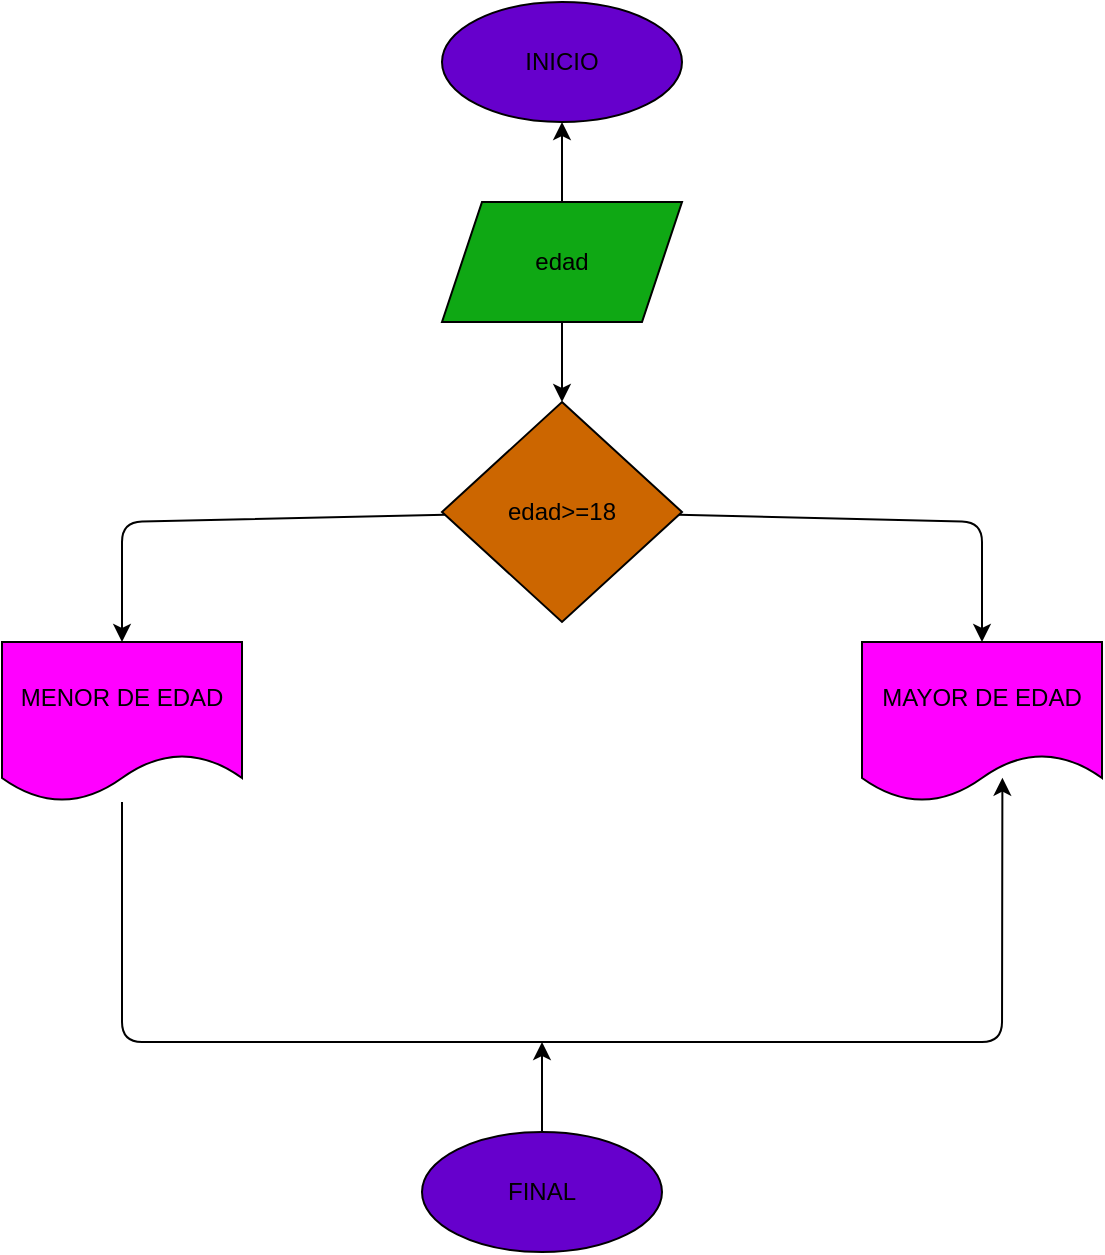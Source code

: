 <mxfile>
    <diagram id="7TX8o7tcfp7BSObOm_UU" name="Página-1">
        <mxGraphModel dx="662" dy="357" grid="1" gridSize="10" guides="1" tooltips="1" connect="1" arrows="1" fold="1" page="1" pageScale="1" pageWidth="827" pageHeight="1169" math="0" shadow="0">
            <root>
                <mxCell id="0"/>
                <mxCell id="1" parent="0"/>
                <mxCell id="4" value="" style="edgeStyle=none;html=1;" edge="1" parent="1" source="2" target="3">
                    <mxGeometry relative="1" as="geometry"/>
                </mxCell>
                <mxCell id="6" value="" style="edgeStyle=none;html=1;" edge="1" parent="1" source="2" target="5">
                    <mxGeometry relative="1" as="geometry"/>
                </mxCell>
                <mxCell id="2" value="edad" style="shape=parallelogram;perimeter=parallelogramPerimeter;whiteSpace=wrap;html=1;fixedSize=1;fillColor=#0FA814;" vertex="1" parent="1">
                    <mxGeometry x="280" y="120" width="120" height="60" as="geometry"/>
                </mxCell>
                <mxCell id="3" value="INICIO" style="ellipse;whiteSpace=wrap;html=1;fillColor=#6600CC;" vertex="1" parent="1">
                    <mxGeometry x="280" y="20" width="120" height="60" as="geometry"/>
                </mxCell>
                <mxCell id="12" value="" style="edgeStyle=none;html=1;" edge="1" parent="1" source="5" target="16">
                    <mxGeometry relative="1" as="geometry">
                        <mxPoint x="120" y="340" as="targetPoint"/>
                        <Array as="points">
                            <mxPoint x="120" y="280"/>
                        </Array>
                    </mxGeometry>
                </mxCell>
                <mxCell id="15" value="" style="edgeStyle=none;html=1;" edge="1" parent="1" source="5" target="14">
                    <mxGeometry relative="1" as="geometry">
                        <Array as="points">
                            <mxPoint x="550" y="280"/>
                        </Array>
                    </mxGeometry>
                </mxCell>
                <mxCell id="5" value="edad&amp;gt;=18" style="rhombus;whiteSpace=wrap;html=1;fillColor=#CC6600;" vertex="1" parent="1">
                    <mxGeometry x="280" y="220" width="120" height="110" as="geometry"/>
                </mxCell>
                <mxCell id="14" value="MAYOR DE EDAD" style="shape=document;whiteSpace=wrap;html=1;boundedLbl=1;fillColor=#FF00FF;" vertex="1" parent="1">
                    <mxGeometry x="490" y="340" width="120" height="80" as="geometry"/>
                </mxCell>
                <mxCell id="17" style="edgeStyle=none;html=1;entryX=0.585;entryY=0.848;entryDx=0;entryDy=0;entryPerimeter=0;" edge="1" parent="1" source="16" target="14">
                    <mxGeometry relative="1" as="geometry">
                        <Array as="points">
                            <mxPoint x="120" y="540"/>
                            <mxPoint x="560" y="540"/>
                        </Array>
                    </mxGeometry>
                </mxCell>
                <mxCell id="16" value="MENOR DE EDAD" style="shape=document;whiteSpace=wrap;html=1;boundedLbl=1;fillColor=#FF00FF;" vertex="1" parent="1">
                    <mxGeometry x="60" y="340" width="120" height="80" as="geometry"/>
                </mxCell>
                <mxCell id="20" style="edgeStyle=none;html=1;" edge="1" parent="1" source="18">
                    <mxGeometry relative="1" as="geometry">
                        <mxPoint x="330" y="540" as="targetPoint"/>
                    </mxGeometry>
                </mxCell>
                <mxCell id="18" value="FINAL" style="ellipse;whiteSpace=wrap;html=1;fillColor=#6600CC;" vertex="1" parent="1">
                    <mxGeometry x="270" y="585" width="120" height="60" as="geometry"/>
                </mxCell>
            </root>
        </mxGraphModel>
    </diagram>
</mxfile>